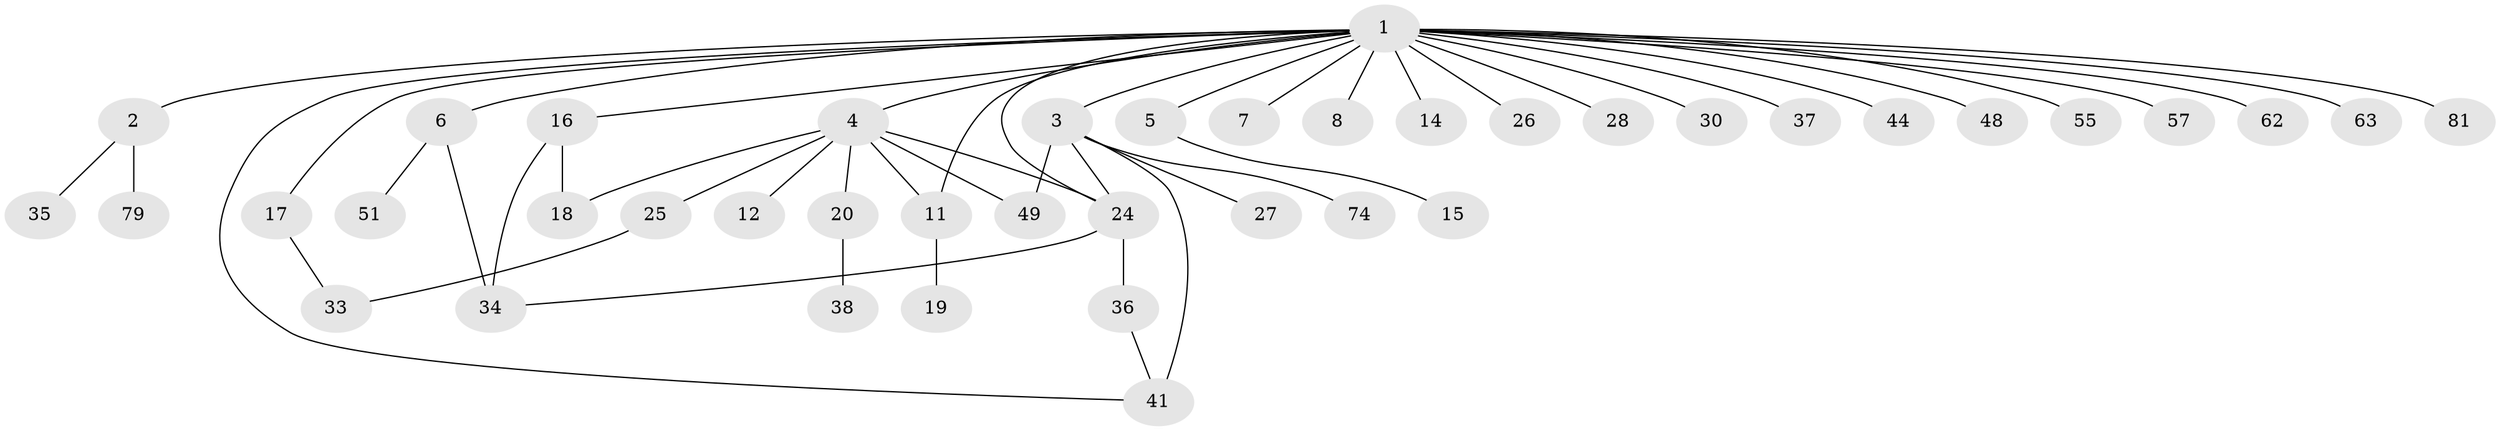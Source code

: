 // original degree distribution, {26: 0.012048192771084338, 3: 0.10843373493975904, 4: 0.060240963855421686, 8: 0.024096385542168676, 2: 0.24096385542168675, 1: 0.5301204819277109, 7: 0.012048192771084338, 10: 0.012048192771084338}
// Generated by graph-tools (version 1.1) at 2025/14/03/09/25 04:14:40]
// undirected, 41 vertices, 50 edges
graph export_dot {
graph [start="1"]
  node [color=gray90,style=filled];
  1;
  2;
  3 [super="+13+9+75"];
  4;
  5;
  6 [super="+10"];
  7;
  8;
  11 [super="+50+65+83+82+67"];
  12 [super="+23"];
  14;
  15;
  16 [super="+80"];
  17 [super="+60+77"];
  18 [super="+29"];
  19;
  20;
  24 [super="+71+46+42+39+45"];
  25;
  26 [super="+32+58+31"];
  27 [super="+40+43"];
  28;
  30;
  33 [super="+64"];
  34 [super="+53"];
  35;
  36;
  37;
  38;
  41 [super="+47+52"];
  44 [super="+61"];
  48;
  49 [super="+56+73"];
  51;
  55;
  57;
  62;
  63 [super="+69"];
  74;
  79;
  81;
  1 -- 2;
  1 -- 3 [weight=2];
  1 -- 4;
  1 -- 5;
  1 -- 6;
  1 -- 7;
  1 -- 8;
  1 -- 14;
  1 -- 16;
  1 -- 17;
  1 -- 24;
  1 -- 26 [weight=2];
  1 -- 28;
  1 -- 30;
  1 -- 37;
  1 -- 44;
  1 -- 48;
  1 -- 55;
  1 -- 57;
  1 -- 62;
  1 -- 63;
  1 -- 81;
  1 -- 11;
  1 -- 41;
  2 -- 35;
  2 -- 79;
  3 -- 74;
  3 -- 49;
  3 -- 24;
  3 -- 41 [weight=2];
  3 -- 27;
  4 -- 11;
  4 -- 12;
  4 -- 18;
  4 -- 20;
  4 -- 24;
  4 -- 25;
  4 -- 49;
  5 -- 15;
  6 -- 51;
  6 -- 34;
  11 -- 19;
  16 -- 18;
  16 -- 34;
  17 -- 33;
  20 -- 38;
  24 -- 34;
  24 -- 36;
  25 -- 33;
  36 -- 41;
}

